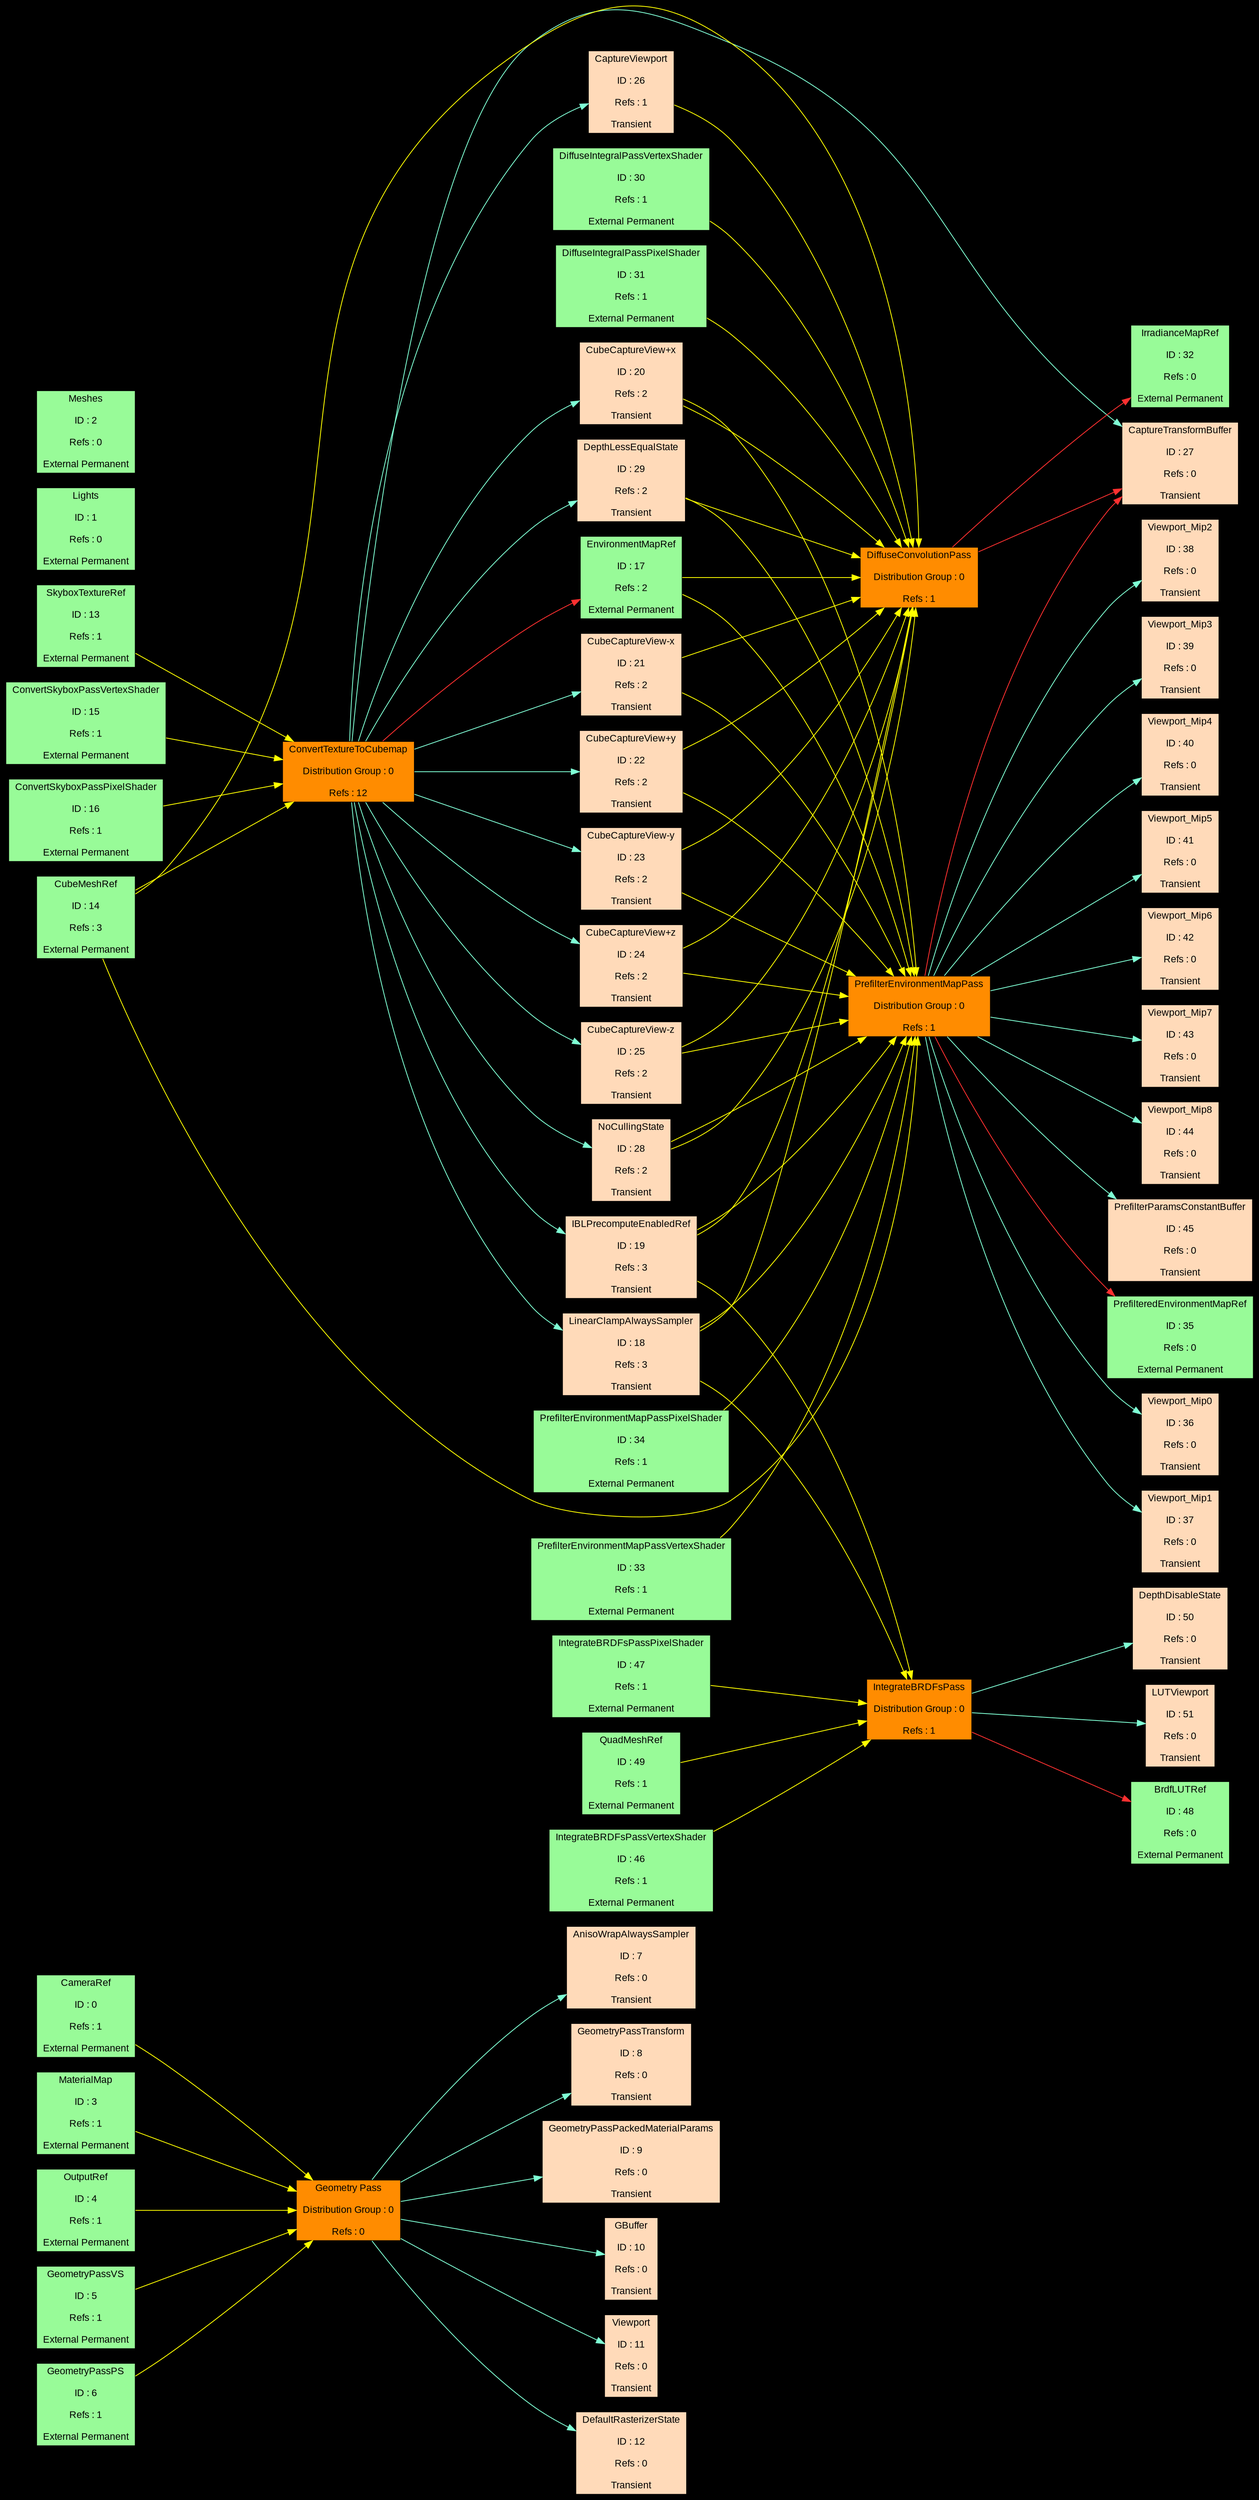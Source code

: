 digraph FrameGraph 
{
splines=true
graph [pad="0.1", nodestep="0.6", ranksep="2"]
rankdir = LR
bgcolor = black
node [shape=rectangle, fontname="arial", fontsize=12, fontcolor=black]
edge [fontname="arial", fontsize=12, fontcolor=white]
"Geometry Pass" [label="Geometry Pass
\nDistribution Group : 0
\nRefs : 0", style=filled, fillcolor=darkorange];
"ConvertTextureToCubemap" [label="ConvertTextureToCubemap
\nDistribution Group : 0
\nRefs : 12", style=filled, fillcolor=darkorange];
"DiffuseConvolutionPass" [label="DiffuseConvolutionPass
\nDistribution Group : 0
\nRefs : 1", style=filled, fillcolor=darkorange];
"PrefilterEnvironmentMapPass" [label="PrefilterEnvironmentMapPass
\nDistribution Group : 0
\nRefs : 1", style=filled, fillcolor=darkorange];
"IntegrateBRDFsPass" [label="IntegrateBRDFsPass
\nDistribution Group : 0
\nRefs : 1", style=filled, fillcolor=darkorange];
"CameraRef" [label="CameraRef
\nID : 0
\nRefs : 1
\nExternal Permanent", style=filled, fillcolor=palegreen]
"Lights" [label="Lights
\nID : 1
\nRefs : 0
\nExternal Permanent", style=filled, fillcolor=palegreen]
"Meshes" [label="Meshes
\nID : 2
\nRefs : 0
\nExternal Permanent", style=filled, fillcolor=palegreen]
"MaterialMap" [label="MaterialMap
\nID : 3
\nRefs : 1
\nExternal Permanent", style=filled, fillcolor=palegreen]
"OutputRef" [label="OutputRef
\nID : 4
\nRefs : 1
\nExternal Permanent", style=filled, fillcolor=palegreen]
"GeometryPassVS" [label="GeometryPassVS
\nID : 5
\nRefs : 1
\nExternal Permanent", style=filled, fillcolor=palegreen]
"GeometryPassPS" [label="GeometryPassPS
\nID : 6
\nRefs : 1
\nExternal Permanent", style=filled, fillcolor=palegreen]
"AnisoWrapAlwaysSampler" [label="AnisoWrapAlwaysSampler
\nID : 7
\nRefs : 0
\nTransient", style=filled, fillcolor=peachpuff]
"GeometryPassTransform" [label="GeometryPassTransform
\nID : 8
\nRefs : 0
\nTransient", style=filled, fillcolor=peachpuff]
"GeometryPassPackedMaterialParams" [label="GeometryPassPackedMaterialParams
\nID : 9
\nRefs : 0
\nTransient", style=filled, fillcolor=peachpuff]
"GBuffer" [label="GBuffer
\nID : 10
\nRefs : 0
\nTransient", style=filled, fillcolor=peachpuff]
"Viewport" [label="Viewport
\nID : 11
\nRefs : 0
\nTransient", style=filled, fillcolor=peachpuff]
"DefaultRasterizerState" [label="DefaultRasterizerState
\nID : 12
\nRefs : 0
\nTransient", style=filled, fillcolor=peachpuff]
"SkyboxTextureRef" [label="SkyboxTextureRef
\nID : 13
\nRefs : 1
\nExternal Permanent", style=filled, fillcolor=palegreen]
"CubeMeshRef" [label="CubeMeshRef
\nID : 14
\nRefs : 3
\nExternal Permanent", style=filled, fillcolor=palegreen]
"ConvertSkyboxPassVertexShader" [label="ConvertSkyboxPassVertexShader
\nID : 15
\nRefs : 1
\nExternal Permanent", style=filled, fillcolor=palegreen]
"ConvertSkyboxPassPixelShader" [label="ConvertSkyboxPassPixelShader
\nID : 16
\nRefs : 1
\nExternal Permanent", style=filled, fillcolor=palegreen]
"EnvironmentMapRef" [label="EnvironmentMapRef
\nID : 17
\nRefs : 2
\nExternal Permanent", style=filled, fillcolor=palegreen]
"LinearClampAlwaysSampler" [label="LinearClampAlwaysSampler
\nID : 18
\nRefs : 3
\nTransient", style=filled, fillcolor=peachpuff]
"IBLPrecomputeEnabledRef" [label="IBLPrecomputeEnabledRef
\nID : 19
\nRefs : 3
\nTransient", style=filled, fillcolor=peachpuff]
"CubeCaptureView+x" [label="CubeCaptureView+x
\nID : 20
\nRefs : 2
\nTransient", style=filled, fillcolor=peachpuff]
"CubeCaptureView-x" [label="CubeCaptureView-x
\nID : 21
\nRefs : 2
\nTransient", style=filled, fillcolor=peachpuff]
"CubeCaptureView+y" [label="CubeCaptureView+y
\nID : 22
\nRefs : 2
\nTransient", style=filled, fillcolor=peachpuff]
"CubeCaptureView-y" [label="CubeCaptureView-y
\nID : 23
\nRefs : 2
\nTransient", style=filled, fillcolor=peachpuff]
"CubeCaptureView+z" [label="CubeCaptureView+z
\nID : 24
\nRefs : 2
\nTransient", style=filled, fillcolor=peachpuff]
"CubeCaptureView-z" [label="CubeCaptureView-z
\nID : 25
\nRefs : 2
\nTransient", style=filled, fillcolor=peachpuff]
"CaptureViewport" [label="CaptureViewport
\nID : 26
\nRefs : 1
\nTransient", style=filled, fillcolor=peachpuff]
"CaptureTransformBuffer" [label="CaptureTransformBuffer
\nID : 27
\nRefs : 0
\nTransient", style=filled, fillcolor=peachpuff]
"NoCullingState" [label="NoCullingState
\nID : 28
\nRefs : 2
\nTransient", style=filled, fillcolor=peachpuff]
"DepthLessEqualState" [label="DepthLessEqualState
\nID : 29
\nRefs : 2
\nTransient", style=filled, fillcolor=peachpuff]
"DiffuseIntegralPassVertexShader" [label="DiffuseIntegralPassVertexShader
\nID : 30
\nRefs : 1
\nExternal Permanent", style=filled, fillcolor=palegreen]
"DiffuseIntegralPassPixelShader" [label="DiffuseIntegralPassPixelShader
\nID : 31
\nRefs : 1
\nExternal Permanent", style=filled, fillcolor=palegreen]
"IrradianceMapRef" [label="IrradianceMapRef
\nID : 32
\nRefs : 0
\nExternal Permanent", style=filled, fillcolor=palegreen]
"PrefilterEnvironmentMapPassVertexShader" [label="PrefilterEnvironmentMapPassVertexShader
\nID : 33
\nRefs : 1
\nExternal Permanent", style=filled, fillcolor=palegreen]
"PrefilterEnvironmentMapPassPixelShader" [label="PrefilterEnvironmentMapPassPixelShader
\nID : 34
\nRefs : 1
\nExternal Permanent", style=filled, fillcolor=palegreen]
"PrefilteredEnvironmentMapRef" [label="PrefilteredEnvironmentMapRef
\nID : 35
\nRefs : 0
\nExternal Permanent", style=filled, fillcolor=palegreen]
"Viewport_Mip0" [label="Viewport_Mip0
\nID : 36
\nRefs : 0
\nTransient", style=filled, fillcolor=peachpuff]
"Viewport_Mip1" [label="Viewport_Mip1
\nID : 37
\nRefs : 0
\nTransient", style=filled, fillcolor=peachpuff]
"Viewport_Mip2" [label="Viewport_Mip2
\nID : 38
\nRefs : 0
\nTransient", style=filled, fillcolor=peachpuff]
"Viewport_Mip3" [label="Viewport_Mip3
\nID : 39
\nRefs : 0
\nTransient", style=filled, fillcolor=peachpuff]
"Viewport_Mip4" [label="Viewport_Mip4
\nID : 40
\nRefs : 0
\nTransient", style=filled, fillcolor=peachpuff]
"Viewport_Mip5" [label="Viewport_Mip5
\nID : 41
\nRefs : 0
\nTransient", style=filled, fillcolor=peachpuff]
"Viewport_Mip6" [label="Viewport_Mip6
\nID : 42
\nRefs : 0
\nTransient", style=filled, fillcolor=peachpuff]
"Viewport_Mip7" [label="Viewport_Mip7
\nID : 43
\nRefs : 0
\nTransient", style=filled, fillcolor=peachpuff]
"Viewport_Mip8" [label="Viewport_Mip8
\nID : 44
\nRefs : 0
\nTransient", style=filled, fillcolor=peachpuff]
"PrefilterParamsConstantBuffer" [label="PrefilterParamsConstantBuffer
\nID : 45
\nRefs : 0
\nTransient", style=filled, fillcolor=peachpuff]
"IntegrateBRDFsPassVertexShader" [label="IntegrateBRDFsPassVertexShader
\nID : 46
\nRefs : 1
\nExternal Permanent", style=filled, fillcolor=palegreen]
"IntegrateBRDFsPassPixelShader" [label="IntegrateBRDFsPassPixelShader
\nID : 47
\nRefs : 1
\nExternal Permanent", style=filled, fillcolor=palegreen]
"BrdfLUTRef" [label="BrdfLUTRef
\nID : 48
\nRefs : 0
\nExternal Permanent", style=filled, fillcolor=palegreen]
"QuadMeshRef" [label="QuadMeshRef
\nID : 49
\nRefs : 1
\nExternal Permanent", style=filled, fillcolor=palegreen]
"DepthDisableState" [label="DepthDisableState
\nID : 50
\nRefs : 0
\nTransient", style=filled, fillcolor=peachpuff]
"LUTViewport" [label="LUTViewport
\nID : 51
\nRefs : 0
\nTransient", style=filled, fillcolor=peachpuff]
"Geometry Pass" -> { "AnisoWrapAlwaysSampler" "GeometryPassTransform" "GeometryPassPackedMaterialParams" "GBuffer" "Viewport" "DefaultRasterizerState" } [color=aquamarine]
"Geometry Pass" -> { } [color=firebrick1]
"ConvertTextureToCubemap" -> { "LinearClampAlwaysSampler" "IBLPrecomputeEnabledRef" "CubeCaptureView+x" "CubeCaptureView-x" "CubeCaptureView+y" "CubeCaptureView-y" "CubeCaptureView+z" "CubeCaptureView-z" "CaptureViewport" "CaptureTransformBuffer" "NoCullingState" "DepthLessEqualState" } [color=aquamarine]
"ConvertTextureToCubemap" -> { "EnvironmentMapRef" } [color=firebrick1]
"DiffuseConvolutionPass" -> { } [color=aquamarine]
"DiffuseConvolutionPass" -> { "CaptureTransformBuffer" "IrradianceMapRef" } [color=firebrick1]
"PrefilterEnvironmentMapPass" -> { "Viewport_Mip0" "Viewport_Mip1" "Viewport_Mip2" "Viewport_Mip3" "Viewport_Mip4" "Viewport_Mip5" "Viewport_Mip6" "Viewport_Mip7" "Viewport_Mip8" "PrefilterParamsConstantBuffer" } [color=aquamarine]
"PrefilterEnvironmentMapPass" -> { "CaptureTransformBuffer" "PrefilteredEnvironmentMapRef" } [color=firebrick1]
"IntegrateBRDFsPass" -> { "DepthDisableState" "LUTViewport" } [color=aquamarine]
"IntegrateBRDFsPass" -> { "BrdfLUTRef" } [color=firebrick1]

"CameraRef" -> { "Geometry Pass" } [color=yellow]
"Lights" -> { } [color=yellow]
"Meshes" -> { } [color=yellow]
"MaterialMap" -> { "Geometry Pass" } [color=yellow]
"OutputRef" -> { "Geometry Pass" } [color=yellow]
"GeometryPassVS" -> { "Geometry Pass" } [color=yellow]
"GeometryPassPS" -> { "Geometry Pass" } [color=yellow]
"AnisoWrapAlwaysSampler" -> { } [color=yellow]
"GeometryPassTransform" -> { } [color=yellow]
"GeometryPassPackedMaterialParams" -> { } [color=yellow]
"GBuffer" -> { } [color=yellow]
"Viewport" -> { } [color=yellow]
"DefaultRasterizerState" -> { } [color=yellow]
"SkyboxTextureRef" -> { "ConvertTextureToCubemap" } [color=yellow]
"CubeMeshRef" -> { "ConvertTextureToCubemap" "DiffuseConvolutionPass" "PrefilterEnvironmentMapPass" } [color=yellow]
"ConvertSkyboxPassVertexShader" -> { "ConvertTextureToCubemap" } [color=yellow]
"ConvertSkyboxPassPixelShader" -> { "ConvertTextureToCubemap" } [color=yellow]
"EnvironmentMapRef" -> { "DiffuseConvolutionPass" "PrefilterEnvironmentMapPass" } [color=yellow]
"LinearClampAlwaysSampler" -> { "DiffuseConvolutionPass" "PrefilterEnvironmentMapPass" "IntegrateBRDFsPass" } [color=yellow]
"IBLPrecomputeEnabledRef" -> { "DiffuseConvolutionPass" "PrefilterEnvironmentMapPass" "IntegrateBRDFsPass" } [color=yellow]
"CubeCaptureView+x" -> { "DiffuseConvolutionPass" "PrefilterEnvironmentMapPass" } [color=yellow]
"CubeCaptureView-x" -> { "DiffuseConvolutionPass" "PrefilterEnvironmentMapPass" } [color=yellow]
"CubeCaptureView+y" -> { "DiffuseConvolutionPass" "PrefilterEnvironmentMapPass" } [color=yellow]
"CubeCaptureView-y" -> { "DiffuseConvolutionPass" "PrefilterEnvironmentMapPass" } [color=yellow]
"CubeCaptureView+z" -> { "DiffuseConvolutionPass" "PrefilterEnvironmentMapPass" } [color=yellow]
"CubeCaptureView-z" -> { "DiffuseConvolutionPass" "PrefilterEnvironmentMapPass" } [color=yellow]
"CaptureViewport" -> { "DiffuseConvolutionPass" } [color=yellow]
"CaptureTransformBuffer" -> { } [color=yellow]
"NoCullingState" -> { "DiffuseConvolutionPass" "PrefilterEnvironmentMapPass" } [color=yellow]
"DepthLessEqualState" -> { "DiffuseConvolutionPass" "PrefilterEnvironmentMapPass" } [color=yellow]
"DiffuseIntegralPassVertexShader" -> { "DiffuseConvolutionPass" } [color=yellow]
"DiffuseIntegralPassPixelShader" -> { "DiffuseConvolutionPass" } [color=yellow]
"IrradianceMapRef" -> { } [color=yellow]
"PrefilterEnvironmentMapPassVertexShader" -> { "PrefilterEnvironmentMapPass" } [color=yellow]
"PrefilterEnvironmentMapPassPixelShader" -> { "PrefilterEnvironmentMapPass" } [color=yellow]
"PrefilteredEnvironmentMapRef" -> { } [color=yellow]
"Viewport_Mip0" -> { } [color=yellow]
"Viewport_Mip1" -> { } [color=yellow]
"Viewport_Mip2" -> { } [color=yellow]
"Viewport_Mip3" -> { } [color=yellow]
"Viewport_Mip4" -> { } [color=yellow]
"Viewport_Mip5" -> { } [color=yellow]
"Viewport_Mip6" -> { } [color=yellow]
"Viewport_Mip7" -> { } [color=yellow]
"Viewport_Mip8" -> { } [color=yellow]
"PrefilterParamsConstantBuffer" -> { } [color=yellow]
"IntegrateBRDFsPassVertexShader" -> { "IntegrateBRDFsPass" } [color=yellow]
"IntegrateBRDFsPassPixelShader" -> { "IntegrateBRDFsPass" } [color=yellow]
"BrdfLUTRef" -> { } [color=yellow]
"QuadMeshRef" -> { "IntegrateBRDFsPass" } [color=yellow]
"DepthDisableState" -> { } [color=yellow]
"LUTViewport" -> { } [color=yellow]
}